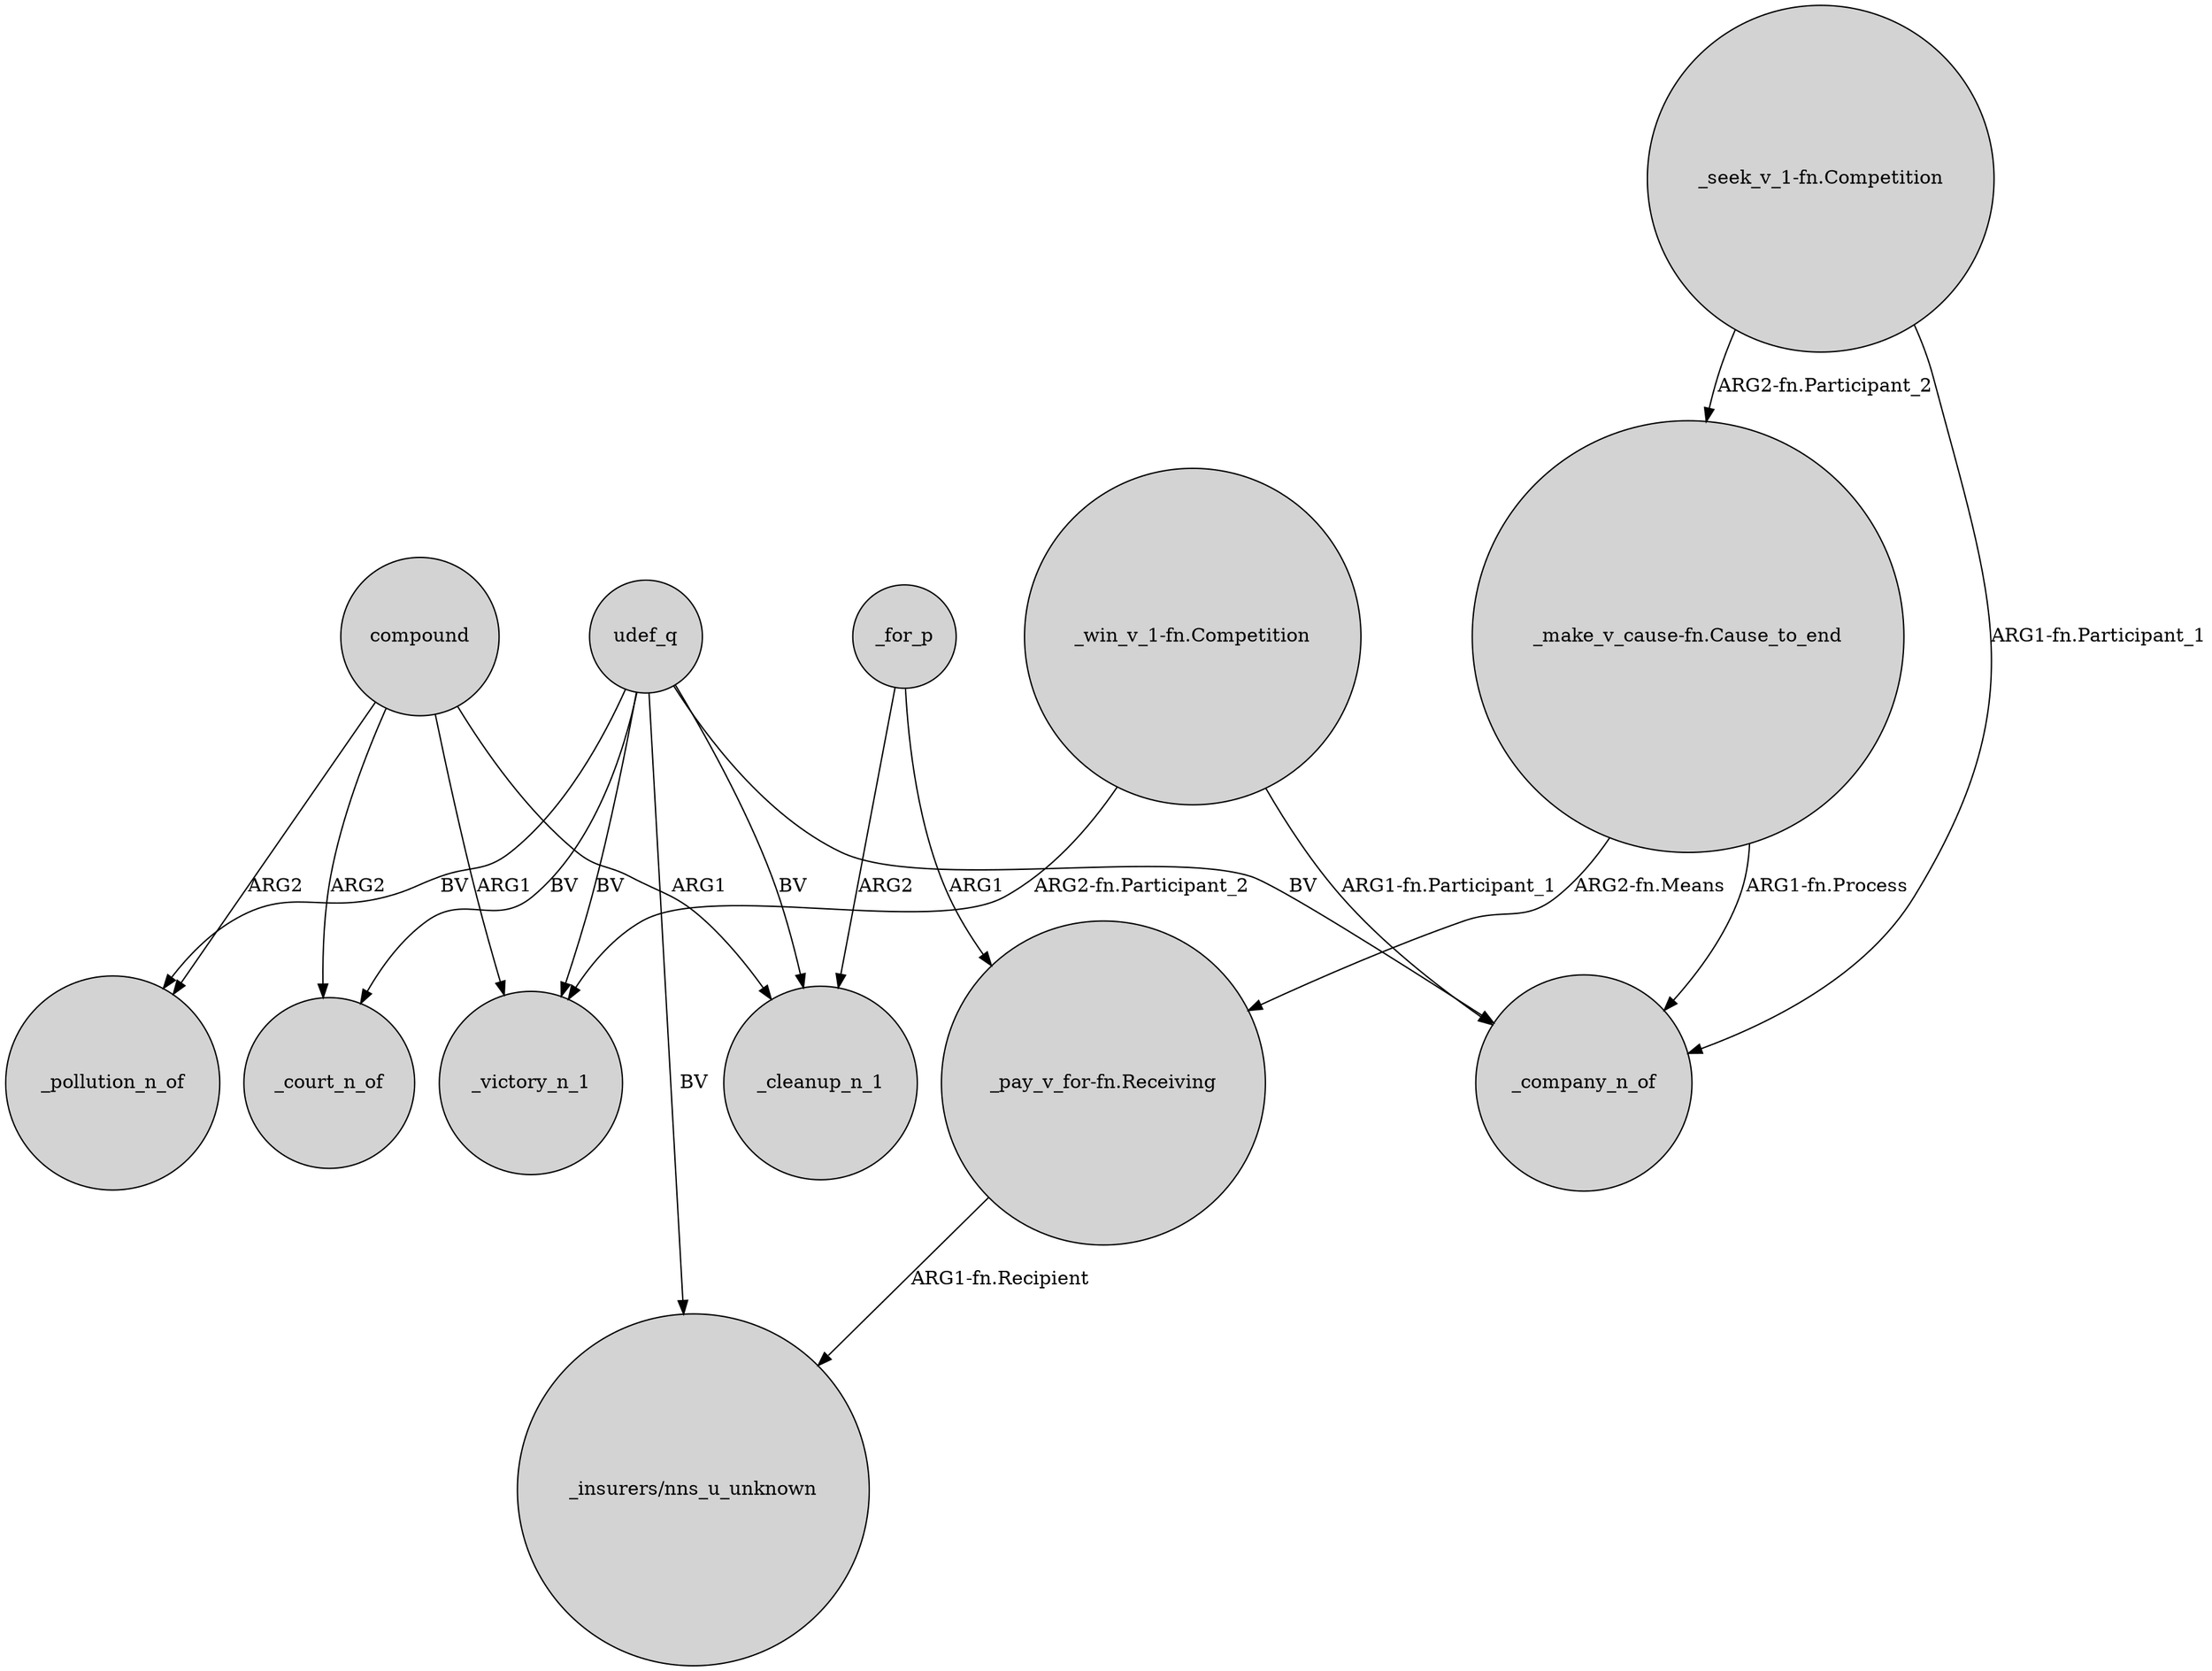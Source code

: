 digraph {
	node [shape=circle style=filled]
	"_make_v_cause-fn.Cause_to_end" -> _company_n_of [label="ARG1-fn.Process"]
	"_win_v_1-fn.Competition" -> _victory_n_1 [label="ARG2-fn.Participant_2"]
	compound -> _pollution_n_of [label=ARG2]
	"_make_v_cause-fn.Cause_to_end" -> "_pay_v_for-fn.Receiving" [label="ARG2-fn.Means"]
	udef_q -> _cleanup_n_1 [label=BV]
	compound -> _court_n_of [label=ARG2]
	udef_q -> _pollution_n_of [label=BV]
	compound -> _victory_n_1 [label=ARG1]
	"_win_v_1-fn.Competition" -> _company_n_of [label="ARG1-fn.Participant_1"]
	_for_p -> _cleanup_n_1 [label=ARG2]
	udef_q -> _company_n_of [label=BV]
	udef_q -> "_insurers/nns_u_unknown" [label=BV]
	"_pay_v_for-fn.Receiving" -> "_insurers/nns_u_unknown" [label="ARG1-fn.Recipient"]
	_for_p -> "_pay_v_for-fn.Receiving" [label=ARG1]
	udef_q -> _court_n_of [label=BV]
	compound -> _cleanup_n_1 [label=ARG1]
	"_seek_v_1-fn.Competition" -> "_make_v_cause-fn.Cause_to_end" [label="ARG2-fn.Participant_2"]
	"_seek_v_1-fn.Competition" -> _company_n_of [label="ARG1-fn.Participant_1"]
	udef_q -> _victory_n_1 [label=BV]
}
